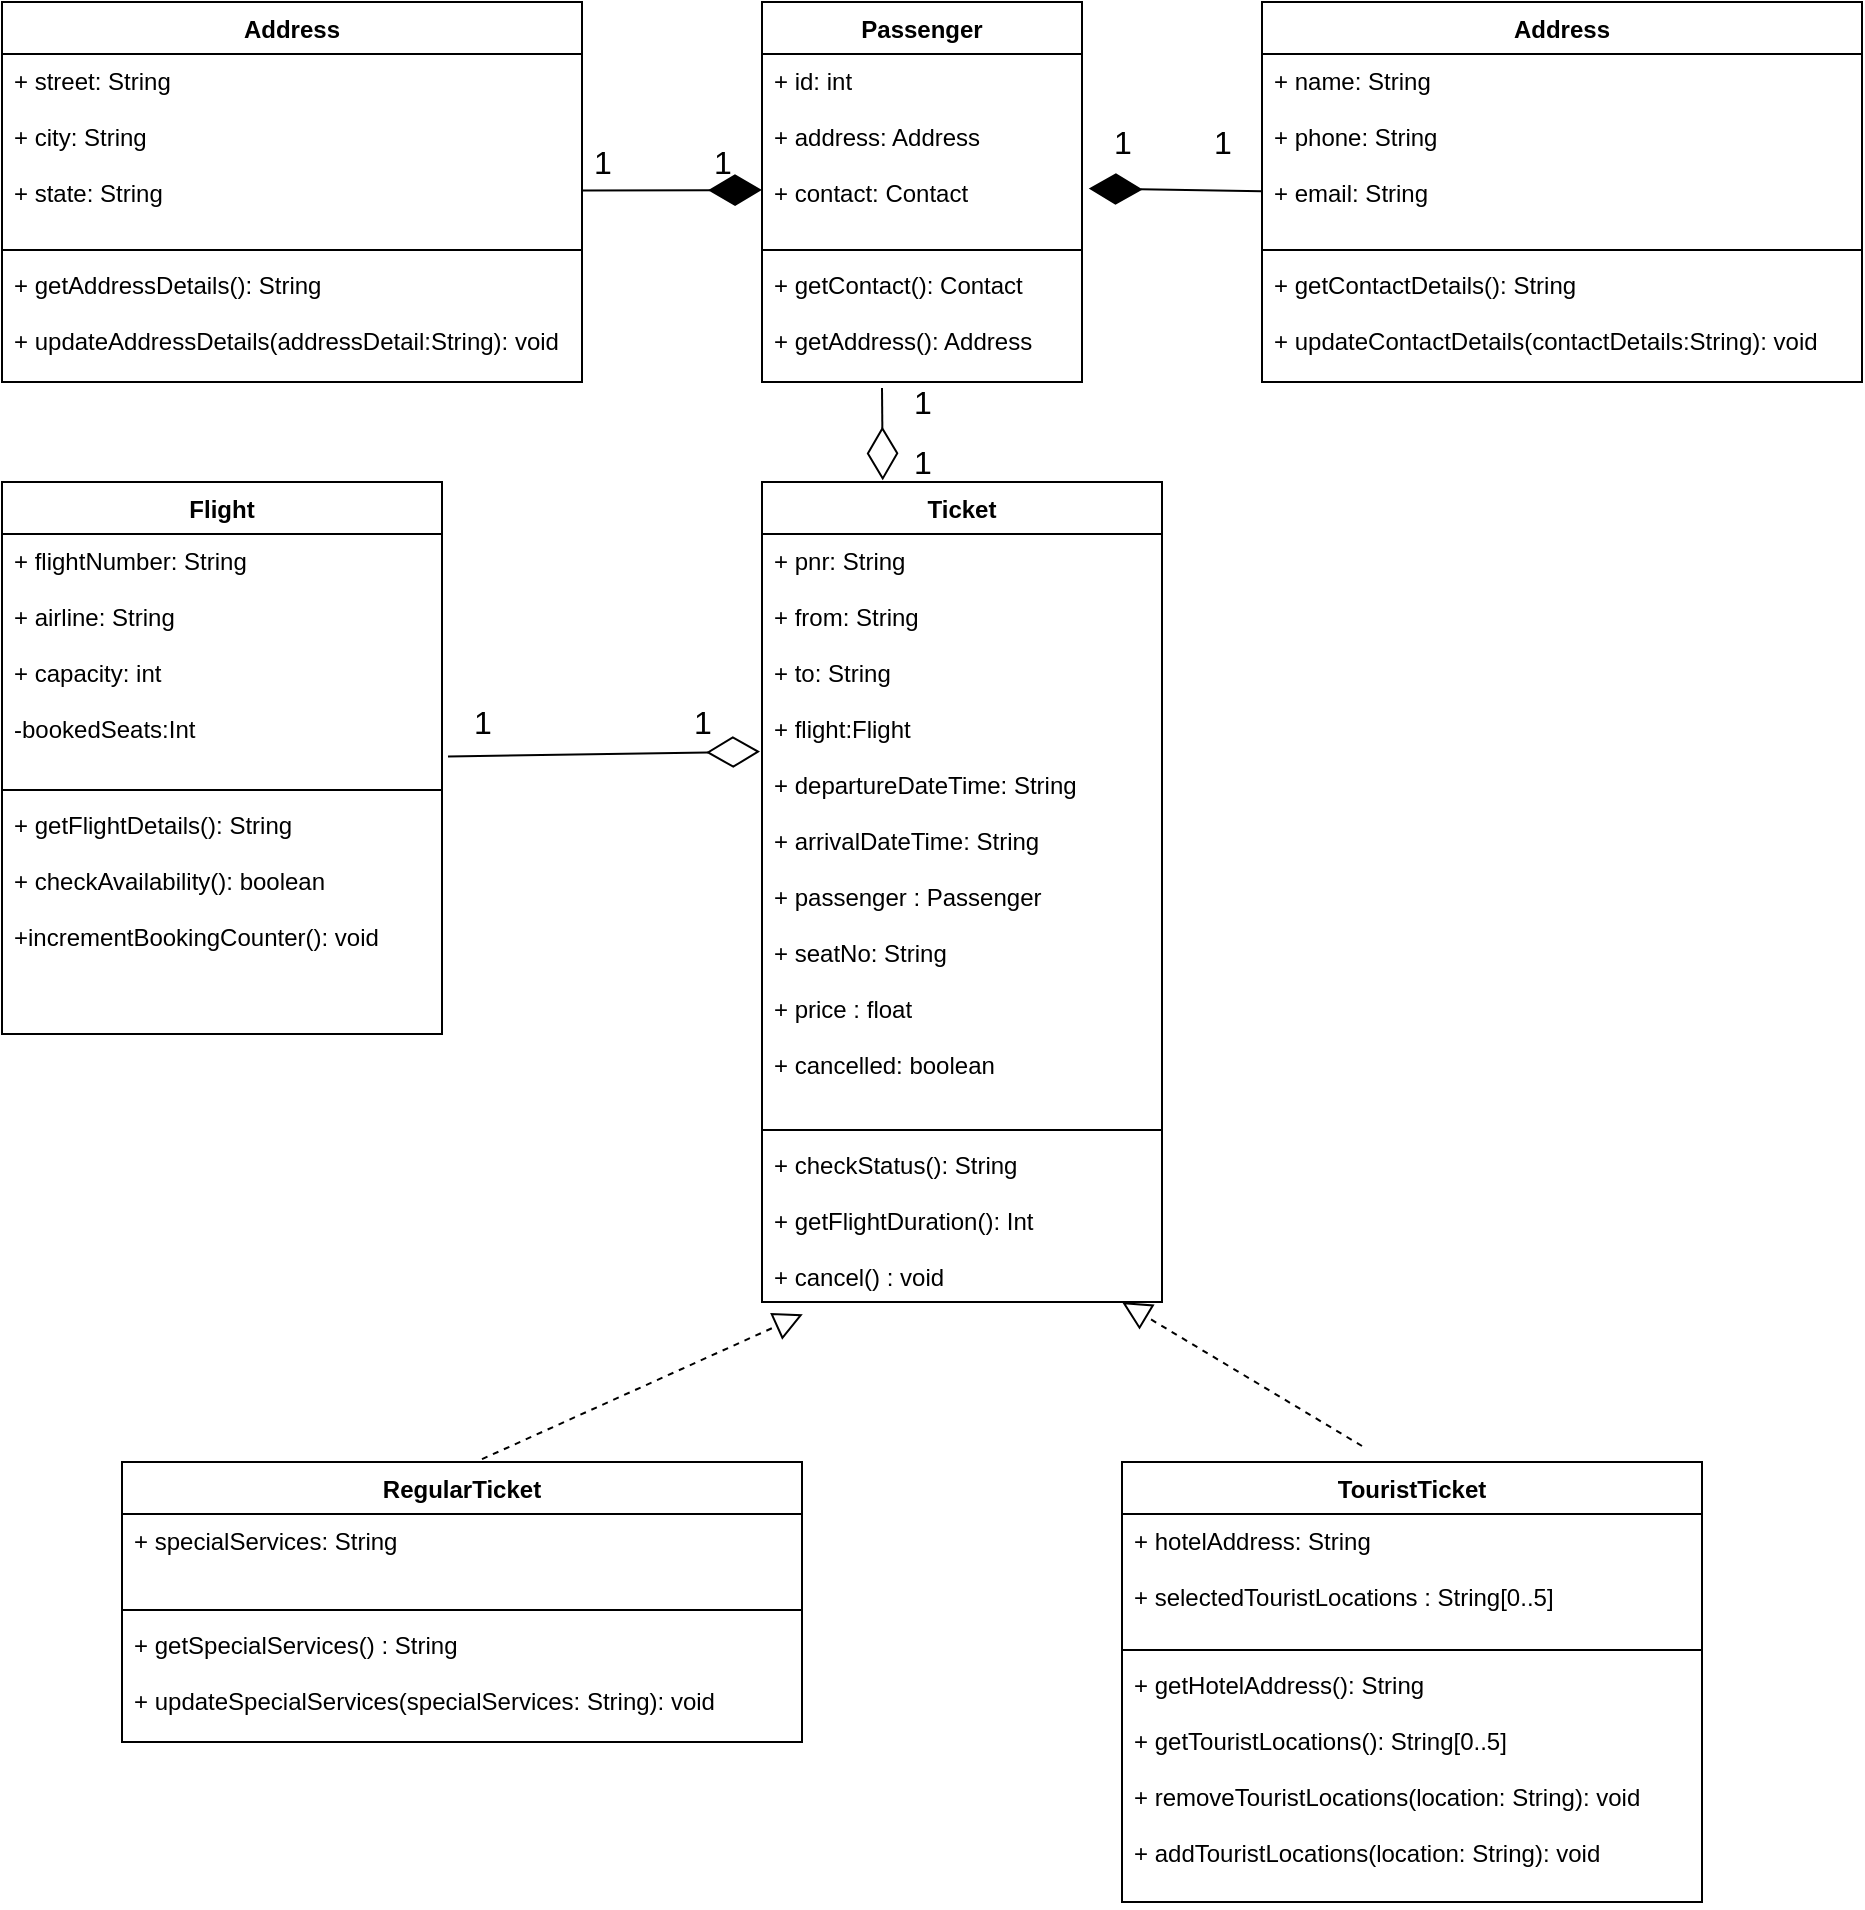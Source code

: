 <mxfile version="14.1.3" type="device"><diagram id="znkfcSkI-bakeyuUJ-O0" name="Page-1"><mxGraphModel dx="1351" dy="721" grid="1" gridSize="10" guides="1" tooltips="1" connect="1" arrows="1" fold="1" page="1" pageScale="1" pageWidth="3300" pageHeight="4681" math="0" shadow="0"><root><mxCell id="0"/><mxCell id="1" parent="0"/><mxCell id="1SNdzdh1XvuUGxb4byXV-1" value="Address" style="swimlane;fontStyle=1;align=center;verticalAlign=top;childLayout=stackLayout;horizontal=1;startSize=26;horizontalStack=0;resizeParent=1;resizeParentMax=0;resizeLast=0;collapsible=1;marginBottom=0;" vertex="1" parent="1"><mxGeometry x="70" y="70" width="290" height="190" as="geometry"/></mxCell><mxCell id="1SNdzdh1XvuUGxb4byXV-2" value="+ street: String&#10;&#10;+ city: String&#10;&#10;+ state: String&#10;&#10;" style="text;strokeColor=none;fillColor=none;align=left;verticalAlign=top;spacingLeft=4;spacingRight=4;overflow=hidden;rotatable=0;points=[[0,0.5],[1,0.5]];portConstraint=eastwest;" vertex="1" parent="1SNdzdh1XvuUGxb4byXV-1"><mxGeometry y="26" width="290" height="94" as="geometry"/></mxCell><mxCell id="1SNdzdh1XvuUGxb4byXV-3" value="" style="line;strokeWidth=1;fillColor=none;align=left;verticalAlign=middle;spacingTop=-1;spacingLeft=3;spacingRight=3;rotatable=0;labelPosition=right;points=[];portConstraint=eastwest;" vertex="1" parent="1SNdzdh1XvuUGxb4byXV-1"><mxGeometry y="120" width="290" height="8" as="geometry"/></mxCell><mxCell id="1SNdzdh1XvuUGxb4byXV-4" value="+ getAddressDetails(): String&#10;&#10;+ updateAddressDetails(addressDetail:String): void" style="text;strokeColor=none;fillColor=none;align=left;verticalAlign=top;spacingLeft=4;spacingRight=4;overflow=hidden;rotatable=0;points=[[0,0.5],[1,0.5]];portConstraint=eastwest;" vertex="1" parent="1SNdzdh1XvuUGxb4byXV-1"><mxGeometry y="128" width="290" height="62" as="geometry"/></mxCell><mxCell id="1SNdzdh1XvuUGxb4byXV-21" value="Passenger" style="swimlane;fontStyle=1;align=center;verticalAlign=top;childLayout=stackLayout;horizontal=1;startSize=26;horizontalStack=0;resizeParent=1;resizeParentMax=0;resizeLast=0;collapsible=1;marginBottom=0;" vertex="1" parent="1"><mxGeometry x="450" y="70" width="160" height="190" as="geometry"/></mxCell><mxCell id="1SNdzdh1XvuUGxb4byXV-22" value="+ id: int&#10;&#10;+ address: Address&#10;&#10;+ contact: Contact&#10;&#10;" style="text;strokeColor=none;fillColor=none;align=left;verticalAlign=top;spacingLeft=4;spacingRight=4;overflow=hidden;rotatable=0;points=[[0,0.5],[1,0.5]];portConstraint=eastwest;" vertex="1" parent="1SNdzdh1XvuUGxb4byXV-21"><mxGeometry y="26" width="160" height="94" as="geometry"/></mxCell><mxCell id="1SNdzdh1XvuUGxb4byXV-53" value="" style="endArrow=diamondThin;endFill=1;endSize=24;html=1;" edge="1" parent="1SNdzdh1XvuUGxb4byXV-21"><mxGeometry width="160" relative="1" as="geometry"><mxPoint x="-90" y="94.29" as="sourcePoint"/><mxPoint y="94" as="targetPoint"/></mxGeometry></mxCell><mxCell id="1SNdzdh1XvuUGxb4byXV-23" value="" style="line;strokeWidth=1;fillColor=none;align=left;verticalAlign=middle;spacingTop=-1;spacingLeft=3;spacingRight=3;rotatable=0;labelPosition=right;points=[];portConstraint=eastwest;" vertex="1" parent="1SNdzdh1XvuUGxb4byXV-21"><mxGeometry y="120" width="160" height="8" as="geometry"/></mxCell><mxCell id="1SNdzdh1XvuUGxb4byXV-24" value="+ getContact(): Contact&#10;&#10;+ getAddress(): Address" style="text;strokeColor=none;fillColor=none;align=left;verticalAlign=top;spacingLeft=4;spacingRight=4;overflow=hidden;rotatable=0;points=[[0,0.5],[1,0.5]];portConstraint=eastwest;" vertex="1" parent="1SNdzdh1XvuUGxb4byXV-21"><mxGeometry y="128" width="160" height="62" as="geometry"/></mxCell><mxCell id="1SNdzdh1XvuUGxb4byXV-25" value="Address" style="swimlane;fontStyle=1;align=center;verticalAlign=top;childLayout=stackLayout;horizontal=1;startSize=26;horizontalStack=0;resizeParent=1;resizeParentMax=0;resizeLast=0;collapsible=1;marginBottom=0;" vertex="1" parent="1"><mxGeometry x="700" y="70" width="300" height="190" as="geometry"/></mxCell><mxCell id="1SNdzdh1XvuUGxb4byXV-26" value="+ name: String&#10;&#10;+ phone: String&#10;&#10;+ email: String&#10;&#10;" style="text;strokeColor=none;fillColor=none;align=left;verticalAlign=top;spacingLeft=4;spacingRight=4;overflow=hidden;rotatable=0;points=[[0,0.5],[1,0.5]];portConstraint=eastwest;" vertex="1" parent="1SNdzdh1XvuUGxb4byXV-25"><mxGeometry y="26" width="300" height="94" as="geometry"/></mxCell><mxCell id="1SNdzdh1XvuUGxb4byXV-54" value="" style="endArrow=diamondThin;endFill=1;endSize=24;html=1;entryX=1.021;entryY=0.716;entryDx=0;entryDy=0;entryPerimeter=0;" edge="1" parent="1SNdzdh1XvuUGxb4byXV-25" target="1SNdzdh1XvuUGxb4byXV-22"><mxGeometry width="160" relative="1" as="geometry"><mxPoint x="-2.274e-13" y="94.58" as="sourcePoint"/><mxPoint x="-84" y="92" as="targetPoint"/></mxGeometry></mxCell><mxCell id="1SNdzdh1XvuUGxb4byXV-27" value="" style="line;strokeWidth=1;fillColor=none;align=left;verticalAlign=middle;spacingTop=-1;spacingLeft=3;spacingRight=3;rotatable=0;labelPosition=right;points=[];portConstraint=eastwest;" vertex="1" parent="1SNdzdh1XvuUGxb4byXV-25"><mxGeometry y="120" width="300" height="8" as="geometry"/></mxCell><mxCell id="1SNdzdh1XvuUGxb4byXV-28" value="+ getContactDetails(): String&#10;&#10;+ updateContactDetails(contactDetails:String): void" style="text;strokeColor=none;fillColor=none;align=left;verticalAlign=top;spacingLeft=4;spacingRight=4;overflow=hidden;rotatable=0;points=[[0,0.5],[1,0.5]];portConstraint=eastwest;" vertex="1" parent="1SNdzdh1XvuUGxb4byXV-25"><mxGeometry y="128" width="300" height="62" as="geometry"/></mxCell><mxCell id="1SNdzdh1XvuUGxb4byXV-29" value="Flight" style="swimlane;fontStyle=1;align=center;verticalAlign=top;childLayout=stackLayout;horizontal=1;startSize=26;horizontalStack=0;resizeParent=1;resizeParentMax=0;resizeLast=0;collapsible=1;marginBottom=0;" vertex="1" parent="1"><mxGeometry x="70" y="310" width="220" height="276" as="geometry"/></mxCell><mxCell id="1SNdzdh1XvuUGxb4byXV-30" value="+ flightNumber: String&#10;&#10;+ airline: String&#10;&#10;+ capacity: int&#10;&#10;-bookedSeats:Int&#10;&#10;" style="text;strokeColor=none;fillColor=none;align=left;verticalAlign=top;spacingLeft=4;spacingRight=4;overflow=hidden;rotatable=0;points=[[0,0.5],[1,0.5]];portConstraint=eastwest;" vertex="1" parent="1SNdzdh1XvuUGxb4byXV-29"><mxGeometry y="26" width="220" height="124" as="geometry"/></mxCell><mxCell id="1SNdzdh1XvuUGxb4byXV-31" value="" style="line;strokeWidth=1;fillColor=none;align=left;verticalAlign=middle;spacingTop=-1;spacingLeft=3;spacingRight=3;rotatable=0;labelPosition=right;points=[];portConstraint=eastwest;" vertex="1" parent="1SNdzdh1XvuUGxb4byXV-29"><mxGeometry y="150" width="220" height="8" as="geometry"/></mxCell><mxCell id="1SNdzdh1XvuUGxb4byXV-32" value="+ getFlightDetails(): String&#10;&#10;+ checkAvailability(): boolean&#10;&#10;+incrementBookingCounter(): void" style="text;strokeColor=none;fillColor=none;align=left;verticalAlign=top;spacingLeft=4;spacingRight=4;overflow=hidden;rotatable=0;points=[[0,0.5],[1,0.5]];portConstraint=eastwest;" vertex="1" parent="1SNdzdh1XvuUGxb4byXV-29"><mxGeometry y="158" width="220" height="118" as="geometry"/></mxCell><mxCell id="1SNdzdh1XvuUGxb4byXV-33" value="Ticket" style="swimlane;fontStyle=1;align=center;verticalAlign=top;childLayout=stackLayout;horizontal=1;startSize=26;horizontalStack=0;resizeParent=1;resizeParentMax=0;resizeLast=0;collapsible=1;marginBottom=0;" vertex="1" parent="1"><mxGeometry x="450" y="310" width="200" height="410" as="geometry"/></mxCell><mxCell id="1SNdzdh1XvuUGxb4byXV-34" value="+ pnr: String&#10;&#10;+ from: String&#10;&#10;+ to: String&#10;&#10;+ flight:Flight&#10;&#10;+ departureDateTime: String&#10;&#10;+ arrivalDateTime: String&#10;&#10;+ passenger : Passenger&#10;&#10;+ seatNo: String&#10;&#10;+ price : float&#10;&#10;+ cancelled: boolean&#10;" style="text;strokeColor=none;fillColor=none;align=left;verticalAlign=top;spacingLeft=4;spacingRight=4;overflow=hidden;rotatable=0;points=[[0,0.5],[1,0.5]];portConstraint=eastwest;" vertex="1" parent="1SNdzdh1XvuUGxb4byXV-33"><mxGeometry y="26" width="200" height="294" as="geometry"/></mxCell><mxCell id="1SNdzdh1XvuUGxb4byXV-35" value="" style="line;strokeWidth=1;fillColor=none;align=left;verticalAlign=middle;spacingTop=-1;spacingLeft=3;spacingRight=3;rotatable=0;labelPosition=right;points=[];portConstraint=eastwest;" vertex="1" parent="1SNdzdh1XvuUGxb4byXV-33"><mxGeometry y="320" width="200" height="8" as="geometry"/></mxCell><mxCell id="1SNdzdh1XvuUGxb4byXV-36" value="+ checkStatus(): String&#10;&#10;+ getFlightDuration(): Int&#10;&#10;+ cancel() : void" style="text;strokeColor=none;fillColor=none;align=left;verticalAlign=top;spacingLeft=4;spacingRight=4;overflow=hidden;rotatable=0;points=[[0,0.5],[1,0.5]];portConstraint=eastwest;" vertex="1" parent="1SNdzdh1XvuUGxb4byXV-33"><mxGeometry y="328" width="200" height="82" as="geometry"/></mxCell><mxCell id="1SNdzdh1XvuUGxb4byXV-38" value="RegularTicket" style="swimlane;fontStyle=1;align=center;verticalAlign=top;childLayout=stackLayout;horizontal=1;startSize=26;horizontalStack=0;resizeParent=1;resizeParentMax=0;resizeLast=0;collapsible=1;marginBottom=0;" vertex="1" parent="1"><mxGeometry x="130" y="800" width="340" height="140" as="geometry"/></mxCell><mxCell id="1SNdzdh1XvuUGxb4byXV-39" value="+ specialServices: String&#10;&#10;" style="text;strokeColor=none;fillColor=none;align=left;verticalAlign=top;spacingLeft=4;spacingRight=4;overflow=hidden;rotatable=0;points=[[0,0.5],[1,0.5]];portConstraint=eastwest;" vertex="1" parent="1SNdzdh1XvuUGxb4byXV-38"><mxGeometry y="26" width="340" height="44" as="geometry"/></mxCell><mxCell id="1SNdzdh1XvuUGxb4byXV-40" value="" style="line;strokeWidth=1;fillColor=none;align=left;verticalAlign=middle;spacingTop=-1;spacingLeft=3;spacingRight=3;rotatable=0;labelPosition=right;points=[];portConstraint=eastwest;" vertex="1" parent="1SNdzdh1XvuUGxb4byXV-38"><mxGeometry y="70" width="340" height="8" as="geometry"/></mxCell><mxCell id="1SNdzdh1XvuUGxb4byXV-41" value="+ getSpecialServices() : String&#10;&#10;+ updateSpecialServices(specialServices: String): void" style="text;strokeColor=none;fillColor=none;align=left;verticalAlign=top;spacingLeft=4;spacingRight=4;overflow=hidden;rotatable=0;points=[[0,0.5],[1,0.5]];portConstraint=eastwest;" vertex="1" parent="1SNdzdh1XvuUGxb4byXV-38"><mxGeometry y="78" width="340" height="62" as="geometry"/></mxCell><mxCell id="1SNdzdh1XvuUGxb4byXV-42" value="TouristTicket" style="swimlane;fontStyle=1;align=center;verticalAlign=top;childLayout=stackLayout;horizontal=1;startSize=26;horizontalStack=0;resizeParent=1;resizeParentMax=0;resizeLast=0;collapsible=1;marginBottom=0;" vertex="1" parent="1"><mxGeometry x="630" y="800" width="290" height="220" as="geometry"/></mxCell><mxCell id="1SNdzdh1XvuUGxb4byXV-43" value="+ hotelAddress: String&#10;&#10;+ selectedTouristLocations : String[0..5]&#10;&#10;" style="text;strokeColor=none;fillColor=none;align=left;verticalAlign=top;spacingLeft=4;spacingRight=4;overflow=hidden;rotatable=0;points=[[0,0.5],[1,0.5]];portConstraint=eastwest;" vertex="1" parent="1SNdzdh1XvuUGxb4byXV-42"><mxGeometry y="26" width="290" height="64" as="geometry"/></mxCell><mxCell id="1SNdzdh1XvuUGxb4byXV-44" value="" style="line;strokeWidth=1;fillColor=none;align=left;verticalAlign=middle;spacingTop=-1;spacingLeft=3;spacingRight=3;rotatable=0;labelPosition=right;points=[];portConstraint=eastwest;" vertex="1" parent="1SNdzdh1XvuUGxb4byXV-42"><mxGeometry y="90" width="290" height="8" as="geometry"/></mxCell><mxCell id="1SNdzdh1XvuUGxb4byXV-45" value="+ getHotelAddress(): String&#10;&#10;+ getTouristLocations(): String[0..5]&#10;&#10;+ removeTouristLocations(location: String): void&#10;&#10;+ addTouristLocations(location: String): void" style="text;strokeColor=none;fillColor=none;align=left;verticalAlign=top;spacingLeft=4;spacingRight=4;overflow=hidden;rotatable=0;points=[[0,0.5],[1,0.5]];portConstraint=eastwest;" vertex="1" parent="1SNdzdh1XvuUGxb4byXV-42"><mxGeometry y="98" width="290" height="122" as="geometry"/></mxCell><mxCell id="1SNdzdh1XvuUGxb4byXV-48" value="" style="endArrow=block;dashed=1;endFill=0;endSize=12;html=1;entryX=0.102;entryY=1.075;entryDx=0;entryDy=0;entryPerimeter=0;" edge="1" parent="1" target="1SNdzdh1XvuUGxb4byXV-36"><mxGeometry width="160" relative="1" as="geometry"><mxPoint x="310" y="798.57" as="sourcePoint"/><mxPoint x="470" y="798.57" as="targetPoint"/></mxGeometry></mxCell><mxCell id="1SNdzdh1XvuUGxb4byXV-49" value="" style="endArrow=block;dashed=1;endFill=0;endSize=12;html=1;entryX=0.102;entryY=1.075;entryDx=0;entryDy=0;entryPerimeter=0;" edge="1" parent="1"><mxGeometry width="160" relative="1" as="geometry"><mxPoint x="750" y="792" as="sourcePoint"/><mxPoint x="630.0" y="720.0" as="targetPoint"/></mxGeometry></mxCell><mxCell id="1SNdzdh1XvuUGxb4byXV-50" value="" style="endArrow=diamondThin;endFill=0;endSize=24;html=1;entryX=-0.005;entryY=0.37;entryDx=0;entryDy=0;entryPerimeter=0;" edge="1" parent="1" target="1SNdzdh1XvuUGxb4byXV-34"><mxGeometry width="160" relative="1" as="geometry"><mxPoint x="293" y="447.29" as="sourcePoint"/><mxPoint x="443" y="447" as="targetPoint"/></mxGeometry></mxCell><mxCell id="1SNdzdh1XvuUGxb4byXV-52" value="" style="endArrow=diamondThin;endFill=0;endSize=24;html=1;entryX=0.302;entryY=-0.002;entryDx=0;entryDy=0;entryPerimeter=0;" edge="1" parent="1" target="1SNdzdh1XvuUGxb4byXV-33"><mxGeometry width="160" relative="1" as="geometry"><mxPoint x="510" y="263" as="sourcePoint"/><mxPoint x="510" y="300" as="targetPoint"/></mxGeometry></mxCell><mxCell id="1SNdzdh1XvuUGxb4byXV-55" value="&lt;font style=&quot;font-size: 16px&quot;&gt;1&lt;/font&gt;" style="text;html=1;align=center;verticalAlign=middle;resizable=0;points=[];autosize=1;" vertex="1" parent="1"><mxGeometry x="360" y="140" width="20" height="20" as="geometry"/></mxCell><mxCell id="1SNdzdh1XvuUGxb4byXV-56" value="&lt;font style=&quot;font-size: 16px&quot;&gt;1&lt;/font&gt;" style="text;html=1;align=center;verticalAlign=middle;resizable=0;points=[];autosize=1;" vertex="1" parent="1"><mxGeometry x="420" y="140" width="20" height="20" as="geometry"/></mxCell><mxCell id="1SNdzdh1XvuUGxb4byXV-57" value="&lt;font style=&quot;font-size: 16px&quot;&gt;1&lt;/font&gt;" style="text;html=1;align=center;verticalAlign=middle;resizable=0;points=[];autosize=1;" vertex="1" parent="1"><mxGeometry x="620" y="130" width="20" height="20" as="geometry"/></mxCell><mxCell id="1SNdzdh1XvuUGxb4byXV-58" value="&lt;font style=&quot;font-size: 16px&quot;&gt;1&lt;/font&gt;" style="text;html=1;align=center;verticalAlign=middle;resizable=0;points=[];autosize=1;" vertex="1" parent="1"><mxGeometry x="670" y="130" width="20" height="20" as="geometry"/></mxCell><mxCell id="1SNdzdh1XvuUGxb4byXV-59" value="&lt;font style=&quot;font-size: 16px&quot;&gt;1&lt;/font&gt;" style="text;html=1;align=center;verticalAlign=middle;resizable=0;points=[];autosize=1;" vertex="1" parent="1"><mxGeometry x="300" y="420" width="20" height="20" as="geometry"/></mxCell><mxCell id="1SNdzdh1XvuUGxb4byXV-60" value="&lt;font style=&quot;font-size: 16px&quot;&gt;1&lt;/font&gt;" style="text;html=1;align=center;verticalAlign=middle;resizable=0;points=[];autosize=1;" vertex="1" parent="1"><mxGeometry x="410" y="420" width="20" height="20" as="geometry"/></mxCell><mxCell id="1SNdzdh1XvuUGxb4byXV-61" value="&lt;font style=&quot;font-size: 16px&quot;&gt;1&lt;/font&gt;" style="text;html=1;align=center;verticalAlign=middle;resizable=0;points=[];autosize=1;" vertex="1" parent="1"><mxGeometry x="520" y="260" width="20" height="20" as="geometry"/></mxCell><mxCell id="1SNdzdh1XvuUGxb4byXV-62" value="&lt;font style=&quot;font-size: 16px&quot;&gt;1&lt;/font&gt;" style="text;html=1;align=center;verticalAlign=middle;resizable=0;points=[];autosize=1;" vertex="1" parent="1"><mxGeometry x="520" y="290" width="20" height="20" as="geometry"/></mxCell></root></mxGraphModel></diagram></mxfile>